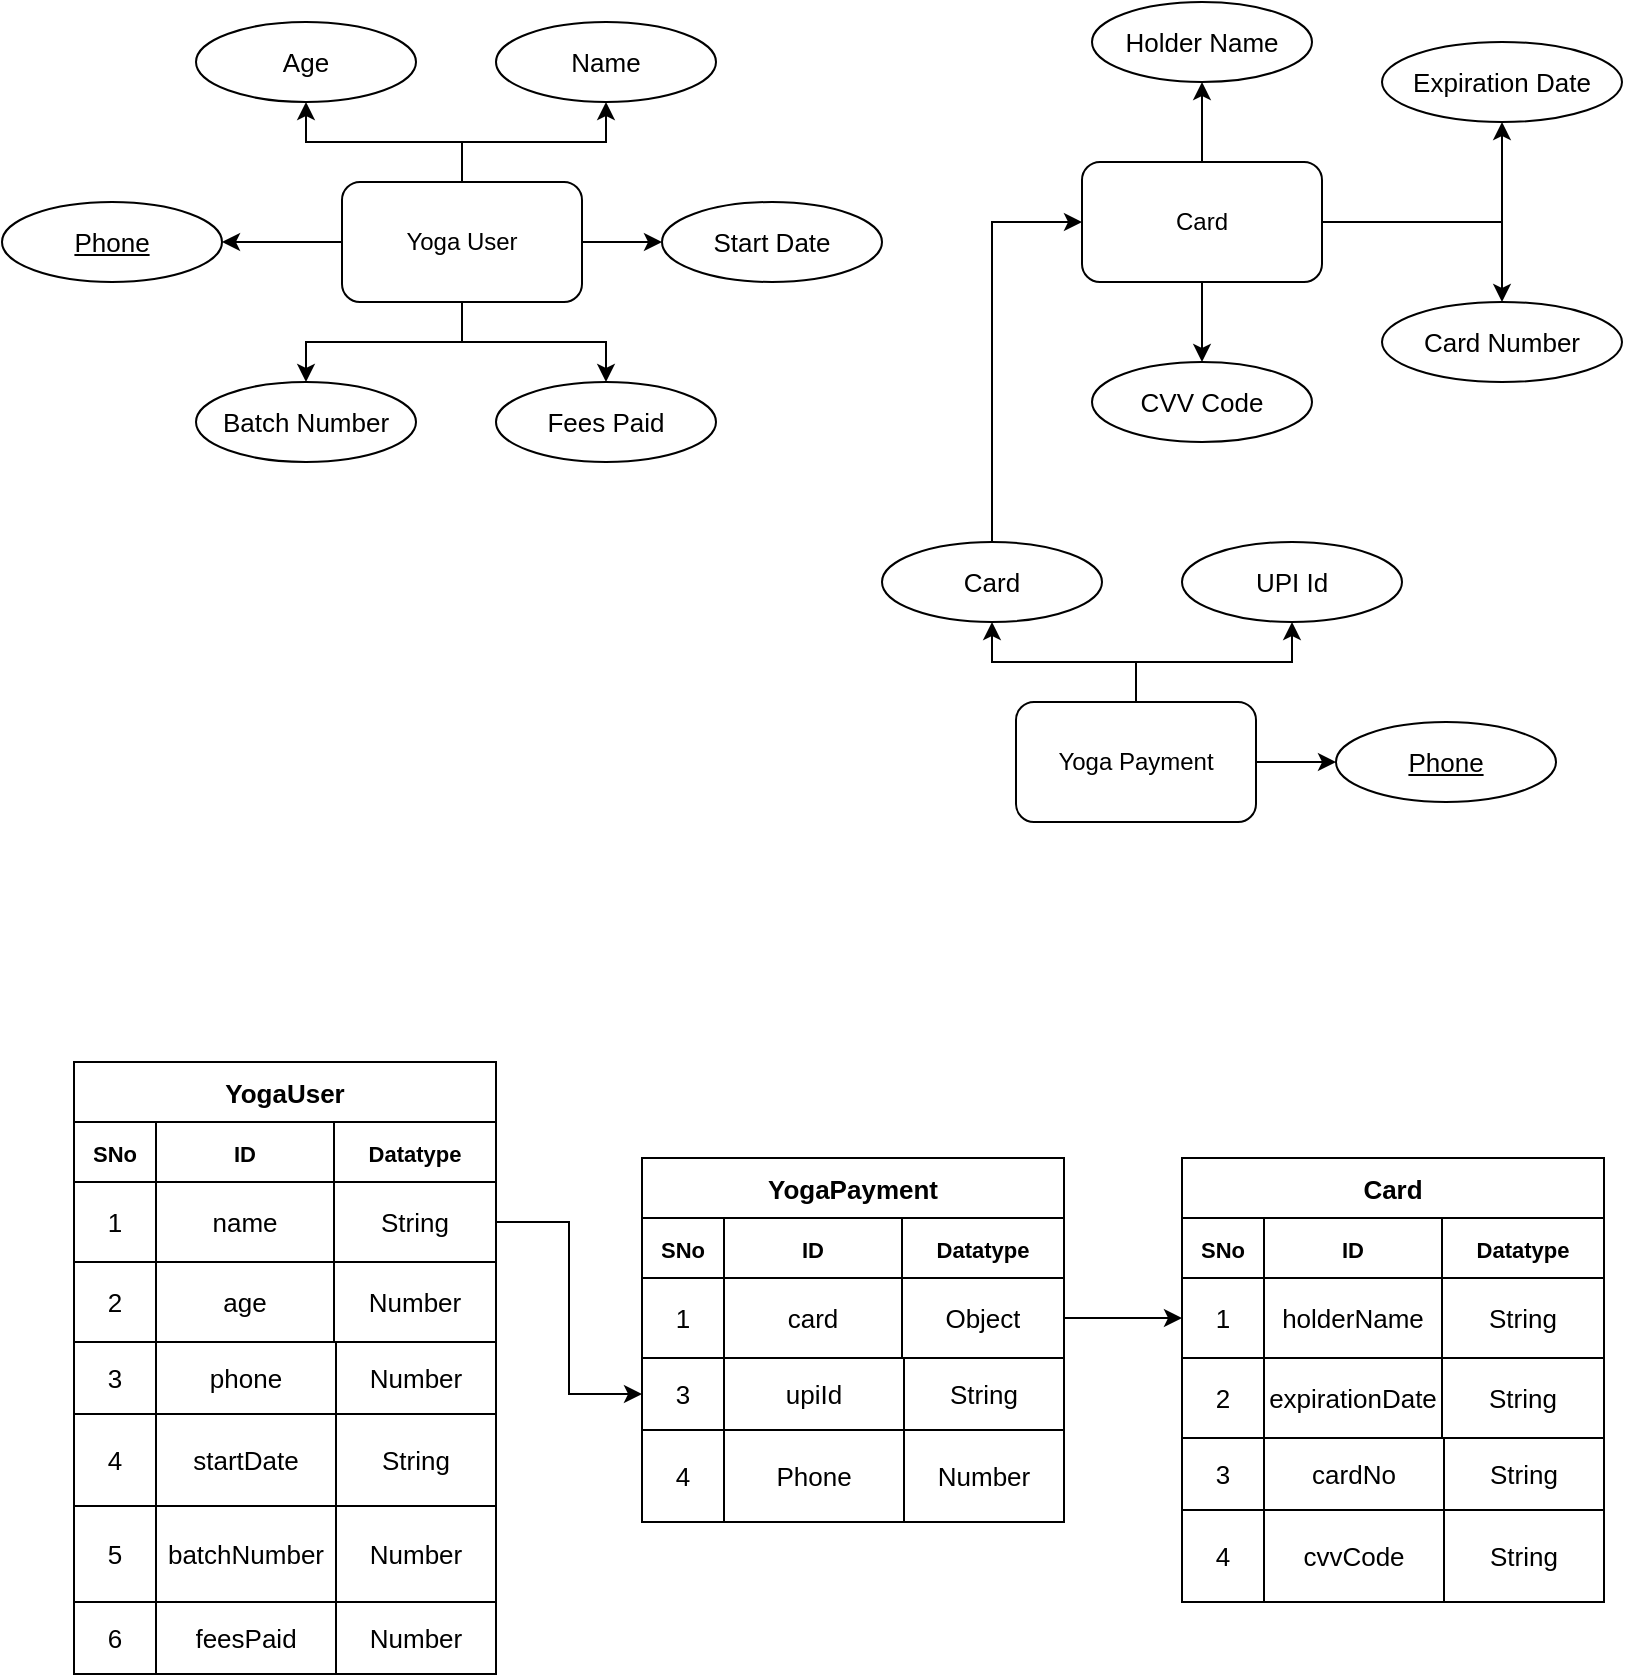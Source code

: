 <mxfile version="20.5.3" type="device"><diagram id="R2lEEEUBdFMjLlhIrx00" name="Page-1"><mxGraphModel dx="919" dy="575" grid="1" gridSize="10" guides="1" tooltips="1" connect="1" arrows="1" fold="1" page="1" pageScale="1" pageWidth="850" pageHeight="1100" math="0" shadow="0" extFonts="Permanent Marker^https://fonts.googleapis.com/css?family=Permanent+Marker"><root><mxCell id="0"/><mxCell id="1" parent="0"/><mxCell id="clgFNYC3BR7O4NoAEULd-27" style="edgeStyle=orthogonalEdgeStyle;rounded=0;orthogonalLoop=1;jettySize=auto;html=1;fontSize=13;" edge="1" parent="1" source="clgFNYC3BR7O4NoAEULd-1" target="clgFNYC3BR7O4NoAEULd-9"><mxGeometry relative="1" as="geometry"/></mxCell><mxCell id="clgFNYC3BR7O4NoAEULd-28" style="edgeStyle=orthogonalEdgeStyle;rounded=0;orthogonalLoop=1;jettySize=auto;html=1;fontSize=13;" edge="1" parent="1" source="clgFNYC3BR7O4NoAEULd-1" target="clgFNYC3BR7O4NoAEULd-8"><mxGeometry relative="1" as="geometry"/></mxCell><mxCell id="clgFNYC3BR7O4NoAEULd-29" style="edgeStyle=orthogonalEdgeStyle;rounded=0;orthogonalLoop=1;jettySize=auto;html=1;entryX=0.5;entryY=1;entryDx=0;entryDy=0;fontSize=13;" edge="1" parent="1" source="clgFNYC3BR7O4NoAEULd-1" target="clgFNYC3BR7O4NoAEULd-3"><mxGeometry relative="1" as="geometry"/></mxCell><mxCell id="clgFNYC3BR7O4NoAEULd-30" style="edgeStyle=orthogonalEdgeStyle;rounded=0;orthogonalLoop=1;jettySize=auto;html=1;entryX=0.5;entryY=1;entryDx=0;entryDy=0;fontSize=13;" edge="1" parent="1" source="clgFNYC3BR7O4NoAEULd-1" target="clgFNYC3BR7O4NoAEULd-5"><mxGeometry relative="1" as="geometry"/></mxCell><mxCell id="clgFNYC3BR7O4NoAEULd-31" style="edgeStyle=orthogonalEdgeStyle;rounded=0;orthogonalLoop=1;jettySize=auto;html=1;entryX=1;entryY=0.5;entryDx=0;entryDy=0;fontSize=13;" edge="1" parent="1" source="clgFNYC3BR7O4NoAEULd-1" target="clgFNYC3BR7O4NoAEULd-6"><mxGeometry relative="1" as="geometry"/></mxCell><mxCell id="clgFNYC3BR7O4NoAEULd-32" style="edgeStyle=orthogonalEdgeStyle;rounded=0;orthogonalLoop=1;jettySize=auto;html=1;entryX=0;entryY=0.5;entryDx=0;entryDy=0;fontSize=13;" edge="1" parent="1" source="clgFNYC3BR7O4NoAEULd-1" target="clgFNYC3BR7O4NoAEULd-7"><mxGeometry relative="1" as="geometry"/></mxCell><mxCell id="clgFNYC3BR7O4NoAEULd-1" value="Yoga User" style="rounded=1;whiteSpace=wrap;html=1;" vertex="1" parent="1"><mxGeometry x="180" y="120" width="120" height="60" as="geometry"/></mxCell><mxCell id="clgFNYC3BR7O4NoAEULd-3" value="&lt;font style=&quot;font-size: 13px;&quot;&gt;Name&lt;/font&gt;" style="ellipse;whiteSpace=wrap;html=1;fontSize=17;" vertex="1" parent="1"><mxGeometry x="257" y="40" width="110" height="40" as="geometry"/></mxCell><mxCell id="clgFNYC3BR7O4NoAEULd-5" value="&lt;font style=&quot;font-size: 13px;&quot;&gt;Age&lt;/font&gt;" style="ellipse;whiteSpace=wrap;html=1;fontSize=17;" vertex="1" parent="1"><mxGeometry x="107" y="40" width="110" height="40" as="geometry"/></mxCell><mxCell id="clgFNYC3BR7O4NoAEULd-6" value="&lt;font style=&quot;font-size: 13px;&quot;&gt;&lt;u&gt;Phone&lt;/u&gt;&lt;/font&gt;" style="ellipse;whiteSpace=wrap;html=1;fontSize=17;" vertex="1" parent="1"><mxGeometry x="10" y="130" width="110" height="40" as="geometry"/></mxCell><mxCell id="clgFNYC3BR7O4NoAEULd-7" value="&lt;span style=&quot;font-size: 13px;&quot;&gt;Start Date&lt;/span&gt;" style="ellipse;whiteSpace=wrap;html=1;fontSize=17;" vertex="1" parent="1"><mxGeometry x="340" y="130" width="110" height="40" as="geometry"/></mxCell><mxCell id="clgFNYC3BR7O4NoAEULd-8" value="&lt;span style=&quot;font-size: 13px;&quot;&gt;Batch Number&lt;br&gt;&lt;/span&gt;" style="ellipse;whiteSpace=wrap;html=1;fontSize=17;" vertex="1" parent="1"><mxGeometry x="107" y="220" width="110" height="40" as="geometry"/></mxCell><mxCell id="clgFNYC3BR7O4NoAEULd-9" value="&lt;span style=&quot;font-size: 13px;&quot;&gt;Fees Paid&lt;br&gt;&lt;/span&gt;" style="ellipse;whiteSpace=wrap;html=1;fontSize=17;" vertex="1" parent="1"><mxGeometry x="257" y="220" width="110" height="40" as="geometry"/></mxCell><mxCell id="clgFNYC3BR7O4NoAEULd-37" style="edgeStyle=orthogonalEdgeStyle;rounded=0;orthogonalLoop=1;jettySize=auto;html=1;entryX=0.5;entryY=1;entryDx=0;entryDy=0;fontSize=13;" edge="1" parent="1" source="clgFNYC3BR7O4NoAEULd-11" target="clgFNYC3BR7O4NoAEULd-13"><mxGeometry relative="1" as="geometry"/></mxCell><mxCell id="clgFNYC3BR7O4NoAEULd-38" style="edgeStyle=orthogonalEdgeStyle;rounded=0;orthogonalLoop=1;jettySize=auto;html=1;entryX=0.5;entryY=1;entryDx=0;entryDy=0;fontSize=13;" edge="1" parent="1" source="clgFNYC3BR7O4NoAEULd-11" target="clgFNYC3BR7O4NoAEULd-12"><mxGeometry relative="1" as="geometry"/></mxCell><mxCell id="clgFNYC3BR7O4NoAEULd-39" style="edgeStyle=orthogonalEdgeStyle;rounded=0;orthogonalLoop=1;jettySize=auto;html=1;entryX=0;entryY=0.5;entryDx=0;entryDy=0;fontSize=13;" edge="1" parent="1" source="clgFNYC3BR7O4NoAEULd-11" target="clgFNYC3BR7O4NoAEULd-14"><mxGeometry relative="1" as="geometry"/></mxCell><mxCell id="clgFNYC3BR7O4NoAEULd-11" value="Yoga Payment" style="rounded=1;whiteSpace=wrap;html=1;" vertex="1" parent="1"><mxGeometry x="517" y="380" width="120" height="60" as="geometry"/></mxCell><mxCell id="clgFNYC3BR7O4NoAEULd-12" value="&lt;span style=&quot;font-size: 13px;&quot;&gt;UPI Id&lt;/span&gt;" style="ellipse;whiteSpace=wrap;html=1;fontSize=17;" vertex="1" parent="1"><mxGeometry x="600" y="300" width="110" height="40" as="geometry"/></mxCell><mxCell id="clgFNYC3BR7O4NoAEULd-40" style="edgeStyle=orthogonalEdgeStyle;rounded=0;orthogonalLoop=1;jettySize=auto;html=1;entryX=0;entryY=0.5;entryDx=0;entryDy=0;fontSize=13;" edge="1" parent="1" source="clgFNYC3BR7O4NoAEULd-13" target="clgFNYC3BR7O4NoAEULd-18"><mxGeometry relative="1" as="geometry"/></mxCell><mxCell id="clgFNYC3BR7O4NoAEULd-13" value="&lt;font style=&quot;font-size: 13px;&quot;&gt;Card&lt;/font&gt;" style="ellipse;whiteSpace=wrap;html=1;fontSize=17;" vertex="1" parent="1"><mxGeometry x="450" y="300" width="110" height="40" as="geometry"/></mxCell><mxCell id="clgFNYC3BR7O4NoAEULd-14" value="&lt;font style=&quot;font-size: 13px;&quot;&gt;&lt;u&gt;Phone&lt;/u&gt;&lt;/font&gt;" style="ellipse;whiteSpace=wrap;html=1;fontSize=17;" vertex="1" parent="1"><mxGeometry x="677" y="390" width="110" height="40" as="geometry"/></mxCell><mxCell id="clgFNYC3BR7O4NoAEULd-33" style="edgeStyle=orthogonalEdgeStyle;rounded=0;orthogonalLoop=1;jettySize=auto;html=1;entryX=0.5;entryY=1;entryDx=0;entryDy=0;fontSize=13;" edge="1" parent="1" source="clgFNYC3BR7O4NoAEULd-18" target="clgFNYC3BR7O4NoAEULd-19"><mxGeometry relative="1" as="geometry"/></mxCell><mxCell id="clgFNYC3BR7O4NoAEULd-34" style="edgeStyle=orthogonalEdgeStyle;rounded=0;orthogonalLoop=1;jettySize=auto;html=1;entryX=0.5;entryY=1;entryDx=0;entryDy=0;fontSize=13;" edge="1" parent="1" source="clgFNYC3BR7O4NoAEULd-18" target="clgFNYC3BR7O4NoAEULd-20"><mxGeometry relative="1" as="geometry"/></mxCell><mxCell id="clgFNYC3BR7O4NoAEULd-35" style="edgeStyle=orthogonalEdgeStyle;rounded=0;orthogonalLoop=1;jettySize=auto;html=1;entryX=0.5;entryY=0;entryDx=0;entryDy=0;fontSize=13;" edge="1" parent="1" source="clgFNYC3BR7O4NoAEULd-18" target="clgFNYC3BR7O4NoAEULd-21"><mxGeometry relative="1" as="geometry"/></mxCell><mxCell id="clgFNYC3BR7O4NoAEULd-36" style="edgeStyle=orthogonalEdgeStyle;rounded=0;orthogonalLoop=1;jettySize=auto;html=1;entryX=0.5;entryY=0;entryDx=0;entryDy=0;fontSize=13;" edge="1" parent="1" source="clgFNYC3BR7O4NoAEULd-18" target="clgFNYC3BR7O4NoAEULd-22"><mxGeometry relative="1" as="geometry"/></mxCell><mxCell id="clgFNYC3BR7O4NoAEULd-18" value="Card" style="rounded=1;whiteSpace=wrap;html=1;" vertex="1" parent="1"><mxGeometry x="550" y="110" width="120" height="60" as="geometry"/></mxCell><mxCell id="clgFNYC3BR7O4NoAEULd-19" value="&lt;font style=&quot;font-size: 13px;&quot;&gt;Holder Name&lt;/font&gt;" style="ellipse;whiteSpace=wrap;html=1;fontSize=17;" vertex="1" parent="1"><mxGeometry x="555" y="30" width="110" height="40" as="geometry"/></mxCell><mxCell id="clgFNYC3BR7O4NoAEULd-20" value="&lt;font style=&quot;font-size: 13px;&quot;&gt;Expiration Date&lt;/font&gt;" style="ellipse;whiteSpace=wrap;html=1;fontSize=17;" vertex="1" parent="1"><mxGeometry x="700" y="50" width="120" height="40" as="geometry"/></mxCell><mxCell id="clgFNYC3BR7O4NoAEULd-21" value="&lt;font style=&quot;font-size: 13px;&quot;&gt;Card Number&lt;/font&gt;" style="ellipse;whiteSpace=wrap;html=1;fontSize=17;" vertex="1" parent="1"><mxGeometry x="700" y="180" width="120" height="40" as="geometry"/></mxCell><mxCell id="clgFNYC3BR7O4NoAEULd-22" value="&lt;font style=&quot;font-size: 13px;&quot;&gt;CVV Code&lt;/font&gt;" style="ellipse;whiteSpace=wrap;html=1;fontSize=17;" vertex="1" parent="1"><mxGeometry x="555" y="210" width="110" height="40" as="geometry"/></mxCell><object label="YogaUser" Name="" id="clgFNYC3BR7O4NoAEULd-45"><mxCell style="shape=table;startSize=30;container=1;collapsible=0;childLayout=tableLayout;fontStyle=1;align=center;fontSize=13;fixedRows=0;" vertex="1" parent="1"><mxGeometry x="46" y="560" width="211" height="140" as="geometry"/></mxCell></object><mxCell id="clgFNYC3BR7O4NoAEULd-46" value="" style="shape=tableRow;horizontal=0;startSize=0;swimlaneHead=0;swimlaneBody=0;top=0;left=0;bottom=0;right=0;collapsible=0;dropTarget=0;fillColor=none;points=[[0,0.5],[1,0.5]];portConstraint=eastwest;fontSize=13;" vertex="1" parent="clgFNYC3BR7O4NoAEULd-45"><mxGeometry y="30" width="211" height="30" as="geometry"/></mxCell><mxCell id="clgFNYC3BR7O4NoAEULd-47" value="&lt;font style=&quot;font-size: 11px;&quot;&gt;&lt;b&gt;SNo&lt;/b&gt;&lt;/font&gt;" style="shape=partialRectangle;html=1;whiteSpace=wrap;connectable=0;fillColor=none;top=0;left=0;bottom=0;right=0;overflow=hidden;fontSize=13;" vertex="1" parent="clgFNYC3BR7O4NoAEULd-46"><mxGeometry width="41" height="30" as="geometry"><mxRectangle width="41" height="30" as="alternateBounds"/></mxGeometry></mxCell><mxCell id="clgFNYC3BR7O4NoAEULd-48" value="&lt;font style=&quot;font-size: 11px;&quot;&gt;&lt;b&gt;ID&lt;/b&gt;&lt;/font&gt;" style="shape=partialRectangle;html=1;whiteSpace=wrap;connectable=0;fillColor=none;top=0;left=0;bottom=0;right=0;overflow=hidden;fontSize=13;" vertex="1" parent="clgFNYC3BR7O4NoAEULd-46"><mxGeometry x="41" width="89" height="30" as="geometry"><mxRectangle width="89" height="30" as="alternateBounds"/></mxGeometry></mxCell><mxCell id="clgFNYC3BR7O4NoAEULd-49" value="&lt;font style=&quot;font-size: 11px;&quot;&gt;&lt;b&gt;Datatype&lt;/b&gt;&lt;/font&gt;" style="shape=partialRectangle;html=1;whiteSpace=wrap;connectable=0;fillColor=none;top=0;left=0;bottom=0;right=0;overflow=hidden;fontSize=13;" vertex="1" parent="clgFNYC3BR7O4NoAEULd-46"><mxGeometry x="130" width="81" height="30" as="geometry"><mxRectangle width="81" height="30" as="alternateBounds"/></mxGeometry></mxCell><mxCell id="clgFNYC3BR7O4NoAEULd-50" value="" style="shape=tableRow;horizontal=0;startSize=0;swimlaneHead=0;swimlaneBody=0;top=0;left=0;bottom=0;right=0;collapsible=0;dropTarget=0;fillColor=none;points=[[0,0.5],[1,0.5]];portConstraint=eastwest;fontSize=13;" vertex="1" parent="clgFNYC3BR7O4NoAEULd-45"><mxGeometry y="60" width="211" height="40" as="geometry"/></mxCell><mxCell id="clgFNYC3BR7O4NoAEULd-51" value="1" style="shape=partialRectangle;html=1;whiteSpace=wrap;connectable=0;fillColor=none;top=0;left=0;bottom=0;right=0;overflow=hidden;fontSize=13;" vertex="1" parent="clgFNYC3BR7O4NoAEULd-50"><mxGeometry width="41" height="40" as="geometry"><mxRectangle width="41" height="40" as="alternateBounds"/></mxGeometry></mxCell><mxCell id="clgFNYC3BR7O4NoAEULd-52" value="name" style="shape=partialRectangle;html=1;whiteSpace=wrap;connectable=0;fillColor=none;top=0;left=0;bottom=0;right=0;overflow=hidden;fontSize=13;" vertex="1" parent="clgFNYC3BR7O4NoAEULd-50"><mxGeometry x="41" width="89" height="40" as="geometry"><mxRectangle width="89" height="40" as="alternateBounds"/></mxGeometry></mxCell><mxCell id="clgFNYC3BR7O4NoAEULd-53" value="String" style="shape=partialRectangle;html=1;whiteSpace=wrap;connectable=0;fillColor=none;top=0;left=0;bottom=0;right=0;overflow=hidden;fontSize=13;" vertex="1" parent="clgFNYC3BR7O4NoAEULd-50"><mxGeometry x="130" width="81" height="40" as="geometry"><mxRectangle width="81" height="40" as="alternateBounds"/></mxGeometry></mxCell><mxCell id="clgFNYC3BR7O4NoAEULd-54" value="" style="shape=tableRow;horizontal=0;startSize=0;swimlaneHead=0;swimlaneBody=0;top=0;left=0;bottom=0;right=0;collapsible=0;dropTarget=0;fillColor=none;points=[[0,0.5],[1,0.5]];portConstraint=eastwest;fontSize=13;" vertex="1" parent="clgFNYC3BR7O4NoAEULd-45"><mxGeometry y="100" width="211" height="40" as="geometry"/></mxCell><mxCell id="clgFNYC3BR7O4NoAEULd-55" value="2" style="shape=partialRectangle;html=1;whiteSpace=wrap;connectable=0;fillColor=none;top=0;left=0;bottom=0;right=0;overflow=hidden;fontSize=13;" vertex="1" parent="clgFNYC3BR7O4NoAEULd-54"><mxGeometry width="41" height="40" as="geometry"><mxRectangle width="41" height="40" as="alternateBounds"/></mxGeometry></mxCell><mxCell id="clgFNYC3BR7O4NoAEULd-56" value="age" style="shape=partialRectangle;html=1;whiteSpace=wrap;connectable=0;fillColor=none;top=0;left=0;bottom=0;right=0;overflow=hidden;fontSize=13;" vertex="1" parent="clgFNYC3BR7O4NoAEULd-54"><mxGeometry x="41" width="89" height="40" as="geometry"><mxRectangle width="89" height="40" as="alternateBounds"/></mxGeometry></mxCell><mxCell id="clgFNYC3BR7O4NoAEULd-57" value="Number" style="shape=partialRectangle;html=1;whiteSpace=wrap;connectable=0;fillColor=none;top=0;left=0;bottom=0;right=0;overflow=hidden;fontSize=13;" vertex="1" parent="clgFNYC3BR7O4NoAEULd-54"><mxGeometry x="130" width="81" height="40" as="geometry"><mxRectangle width="81" height="40" as="alternateBounds"/></mxGeometry></mxCell><object label="" Name="" id="clgFNYC3BR7O4NoAEULd-75"><mxCell style="shape=table;startSize=0;container=1;collapsible=0;childLayout=tableLayout;fontStyle=1;align=center;fontSize=13;" vertex="1" parent="1"><mxGeometry x="46" y="700" width="211.0" height="130" as="geometry"/></mxCell></object><mxCell id="clgFNYC3BR7O4NoAEULd-76" value="" style="shape=tableRow;horizontal=0;startSize=0;swimlaneHead=0;swimlaneBody=0;top=0;left=0;bottom=0;right=0;collapsible=0;dropTarget=0;fillColor=none;points=[[0,0.5],[1,0.5]];portConstraint=eastwest;fontSize=13;" vertex="1" parent="clgFNYC3BR7O4NoAEULd-75"><mxGeometry width="211.0" height="36" as="geometry"/></mxCell><mxCell id="clgFNYC3BR7O4NoAEULd-77" value="&lt;font style=&quot;font-size: 13px;&quot;&gt;3&lt;/font&gt;" style="shape=partialRectangle;html=1;whiteSpace=wrap;connectable=0;fillColor=none;top=0;left=0;bottom=0;right=0;overflow=hidden;fontSize=13;" vertex="1" parent="clgFNYC3BR7O4NoAEULd-76"><mxGeometry width="41" height="36" as="geometry"><mxRectangle width="41" height="36" as="alternateBounds"/></mxGeometry></mxCell><mxCell id="clgFNYC3BR7O4NoAEULd-78" value="&lt;font style=&quot;font-size: 13px;&quot;&gt;phone&lt;/font&gt;" style="shape=partialRectangle;html=1;whiteSpace=wrap;connectable=0;fillColor=none;top=0;left=0;bottom=0;right=0;overflow=hidden;fontSize=13;" vertex="1" parent="clgFNYC3BR7O4NoAEULd-76"><mxGeometry x="41" width="90" height="36" as="geometry"><mxRectangle width="90" height="36" as="alternateBounds"/></mxGeometry></mxCell><mxCell id="clgFNYC3BR7O4NoAEULd-79" value="&lt;font style=&quot;font-size: 13px;&quot;&gt;Number&lt;/font&gt;" style="shape=partialRectangle;html=1;whiteSpace=wrap;connectable=0;fillColor=none;top=0;left=0;bottom=0;right=0;overflow=hidden;fontSize=13;" vertex="1" parent="clgFNYC3BR7O4NoAEULd-76"><mxGeometry x="131" width="80" height="36" as="geometry"><mxRectangle width="80" height="36" as="alternateBounds"/></mxGeometry></mxCell><mxCell id="clgFNYC3BR7O4NoAEULd-80" value="" style="shape=tableRow;horizontal=0;startSize=0;swimlaneHead=0;swimlaneBody=0;top=0;left=0;bottom=0;right=0;collapsible=0;dropTarget=0;fillColor=none;points=[[0,0.5],[1,0.5]];portConstraint=eastwest;fontSize=13;" vertex="1" parent="clgFNYC3BR7O4NoAEULd-75"><mxGeometry y="36" width="211.0" height="46" as="geometry"/></mxCell><mxCell id="clgFNYC3BR7O4NoAEULd-81" value="4" style="shape=partialRectangle;html=1;whiteSpace=wrap;connectable=0;fillColor=none;top=0;left=0;bottom=0;right=0;overflow=hidden;fontSize=13;" vertex="1" parent="clgFNYC3BR7O4NoAEULd-80"><mxGeometry width="41" height="46" as="geometry"><mxRectangle width="41" height="46" as="alternateBounds"/></mxGeometry></mxCell><mxCell id="clgFNYC3BR7O4NoAEULd-82" value="startDate" style="shape=partialRectangle;html=1;whiteSpace=wrap;connectable=0;fillColor=none;top=0;left=0;bottom=0;right=0;overflow=hidden;fontSize=13;" vertex="1" parent="clgFNYC3BR7O4NoAEULd-80"><mxGeometry x="41" width="90" height="46" as="geometry"><mxRectangle width="90" height="46" as="alternateBounds"/></mxGeometry></mxCell><mxCell id="clgFNYC3BR7O4NoAEULd-83" value="String" style="shape=partialRectangle;html=1;whiteSpace=wrap;connectable=0;fillColor=none;top=0;left=0;bottom=0;right=0;overflow=hidden;fontSize=13;" vertex="1" parent="clgFNYC3BR7O4NoAEULd-80"><mxGeometry x="131" width="80" height="46" as="geometry"><mxRectangle width="80" height="46" as="alternateBounds"/></mxGeometry></mxCell><mxCell id="clgFNYC3BR7O4NoAEULd-84" value="" style="shape=tableRow;horizontal=0;startSize=0;swimlaneHead=0;swimlaneBody=0;top=0;left=0;bottom=0;right=0;collapsible=0;dropTarget=0;fillColor=none;points=[[0,0.5],[1,0.5]];portConstraint=eastwest;fontSize=13;" vertex="1" parent="clgFNYC3BR7O4NoAEULd-75"><mxGeometry y="82" width="211.0" height="48" as="geometry"/></mxCell><mxCell id="clgFNYC3BR7O4NoAEULd-85" value="5" style="shape=partialRectangle;html=1;whiteSpace=wrap;connectable=0;fillColor=none;top=0;left=0;bottom=0;right=0;overflow=hidden;fontSize=13;" vertex="1" parent="clgFNYC3BR7O4NoAEULd-84"><mxGeometry width="41" height="48" as="geometry"><mxRectangle width="41" height="48" as="alternateBounds"/></mxGeometry></mxCell><mxCell id="clgFNYC3BR7O4NoAEULd-86" value="batchNumber" style="shape=partialRectangle;html=1;whiteSpace=wrap;connectable=0;fillColor=none;top=0;left=0;bottom=0;right=0;overflow=hidden;fontSize=13;" vertex="1" parent="clgFNYC3BR7O4NoAEULd-84"><mxGeometry x="41" width="90" height="48" as="geometry"><mxRectangle width="90" height="48" as="alternateBounds"/></mxGeometry></mxCell><mxCell id="clgFNYC3BR7O4NoAEULd-87" value="Number" style="shape=partialRectangle;html=1;whiteSpace=wrap;connectable=0;fillColor=none;top=0;left=0;bottom=0;right=0;overflow=hidden;fontSize=13;" vertex="1" parent="clgFNYC3BR7O4NoAEULd-84"><mxGeometry x="131" width="80" height="48" as="geometry"><mxRectangle width="80" height="48" as="alternateBounds"/></mxGeometry></mxCell><object label="" Name="" id="clgFNYC3BR7O4NoAEULd-88"><mxCell style="shape=table;startSize=0;container=1;collapsible=0;childLayout=tableLayout;fontStyle=1;align=center;fontSize=13;" vertex="1" parent="1"><mxGeometry x="46" y="830" width="211.0" height="36" as="geometry"/></mxCell></object><mxCell id="clgFNYC3BR7O4NoAEULd-89" value="" style="shape=tableRow;horizontal=0;startSize=0;swimlaneHead=0;swimlaneBody=0;top=0;left=0;bottom=0;right=0;collapsible=0;dropTarget=0;fillColor=none;points=[[0,0.5],[1,0.5]];portConstraint=eastwest;fontSize=13;" vertex="1" parent="clgFNYC3BR7O4NoAEULd-88"><mxGeometry width="211.0" height="36" as="geometry"/></mxCell><mxCell id="clgFNYC3BR7O4NoAEULd-90" value="&lt;font style=&quot;font-size: 13px;&quot;&gt;6&lt;/font&gt;" style="shape=partialRectangle;html=1;whiteSpace=wrap;connectable=0;fillColor=none;top=0;left=0;bottom=0;right=0;overflow=hidden;fontSize=13;" vertex="1" parent="clgFNYC3BR7O4NoAEULd-89"><mxGeometry width="41" height="36" as="geometry"><mxRectangle width="41" height="36" as="alternateBounds"/></mxGeometry></mxCell><mxCell id="clgFNYC3BR7O4NoAEULd-91" value="&lt;font style=&quot;font-size: 13px;&quot;&gt;feesPaid&lt;/font&gt;" style="shape=partialRectangle;html=1;whiteSpace=wrap;connectable=0;fillColor=none;top=0;left=0;bottom=0;right=0;overflow=hidden;fontSize=13;" vertex="1" parent="clgFNYC3BR7O4NoAEULd-89"><mxGeometry x="41" width="90" height="36" as="geometry"><mxRectangle width="90" height="36" as="alternateBounds"/></mxGeometry></mxCell><mxCell id="clgFNYC3BR7O4NoAEULd-92" value="&lt;font style=&quot;font-size: 13px;&quot;&gt;Number&lt;/font&gt;" style="shape=partialRectangle;html=1;whiteSpace=wrap;connectable=0;fillColor=none;top=0;left=0;bottom=0;right=0;overflow=hidden;fontSize=13;" vertex="1" parent="clgFNYC3BR7O4NoAEULd-89"><mxGeometry x="131" width="80" height="36" as="geometry"><mxRectangle width="80" height="36" as="alternateBounds"/></mxGeometry></mxCell><object label="Card" Name="" id="clgFNYC3BR7O4NoAEULd-101"><mxCell style="shape=table;startSize=30;container=1;collapsible=0;childLayout=tableLayout;fontStyle=1;align=center;fontSize=13;fixedRows=0;" vertex="1" parent="1"><mxGeometry x="600" y="608" width="211" height="140" as="geometry"/></mxCell></object><mxCell id="clgFNYC3BR7O4NoAEULd-102" value="" style="shape=tableRow;horizontal=0;startSize=0;swimlaneHead=0;swimlaneBody=0;top=0;left=0;bottom=0;right=0;collapsible=0;dropTarget=0;fillColor=none;points=[[0,0.5],[1,0.5]];portConstraint=eastwest;fontSize=13;" vertex="1" parent="clgFNYC3BR7O4NoAEULd-101"><mxGeometry y="30" width="211" height="30" as="geometry"/></mxCell><mxCell id="clgFNYC3BR7O4NoAEULd-103" value="&lt;font style=&quot;font-size: 11px;&quot;&gt;&lt;b&gt;SNo&lt;/b&gt;&lt;/font&gt;" style="shape=partialRectangle;html=1;whiteSpace=wrap;connectable=0;fillColor=none;top=0;left=0;bottom=0;right=0;overflow=hidden;fontSize=13;" vertex="1" parent="clgFNYC3BR7O4NoAEULd-102"><mxGeometry width="41" height="30" as="geometry"><mxRectangle width="41" height="30" as="alternateBounds"/></mxGeometry></mxCell><mxCell id="clgFNYC3BR7O4NoAEULd-104" value="&lt;font style=&quot;font-size: 11px;&quot;&gt;&lt;b&gt;ID&lt;/b&gt;&lt;/font&gt;" style="shape=partialRectangle;html=1;whiteSpace=wrap;connectable=0;fillColor=none;top=0;left=0;bottom=0;right=0;overflow=hidden;fontSize=13;" vertex="1" parent="clgFNYC3BR7O4NoAEULd-102"><mxGeometry x="41" width="89" height="30" as="geometry"><mxRectangle width="89" height="30" as="alternateBounds"/></mxGeometry></mxCell><mxCell id="clgFNYC3BR7O4NoAEULd-105" value="&lt;font style=&quot;font-size: 11px;&quot;&gt;&lt;b&gt;Datatype&lt;/b&gt;&lt;/font&gt;" style="shape=partialRectangle;html=1;whiteSpace=wrap;connectable=0;fillColor=none;top=0;left=0;bottom=0;right=0;overflow=hidden;fontSize=13;" vertex="1" parent="clgFNYC3BR7O4NoAEULd-102"><mxGeometry x="130" width="81" height="30" as="geometry"><mxRectangle width="81" height="30" as="alternateBounds"/></mxGeometry></mxCell><mxCell id="clgFNYC3BR7O4NoAEULd-106" value="" style="shape=tableRow;horizontal=0;startSize=0;swimlaneHead=0;swimlaneBody=0;top=0;left=0;bottom=0;right=0;collapsible=0;dropTarget=0;fillColor=none;points=[[0,0.5],[1,0.5]];portConstraint=eastwest;fontSize=13;" vertex="1" parent="clgFNYC3BR7O4NoAEULd-101"><mxGeometry y="60" width="211" height="40" as="geometry"/></mxCell><mxCell id="clgFNYC3BR7O4NoAEULd-107" value="1" style="shape=partialRectangle;html=1;whiteSpace=wrap;connectable=0;fillColor=none;top=0;left=0;bottom=0;right=0;overflow=hidden;fontSize=13;" vertex="1" parent="clgFNYC3BR7O4NoAEULd-106"><mxGeometry width="41" height="40" as="geometry"><mxRectangle width="41" height="40" as="alternateBounds"/></mxGeometry></mxCell><mxCell id="clgFNYC3BR7O4NoAEULd-108" value="holderName" style="shape=partialRectangle;html=1;whiteSpace=wrap;connectable=0;fillColor=none;top=0;left=0;bottom=0;right=0;overflow=hidden;fontSize=13;" vertex="1" parent="clgFNYC3BR7O4NoAEULd-106"><mxGeometry x="41" width="89" height="40" as="geometry"><mxRectangle width="89" height="40" as="alternateBounds"/></mxGeometry></mxCell><mxCell id="clgFNYC3BR7O4NoAEULd-109" value="String" style="shape=partialRectangle;html=1;whiteSpace=wrap;connectable=0;fillColor=none;top=0;left=0;bottom=0;right=0;overflow=hidden;fontSize=13;" vertex="1" parent="clgFNYC3BR7O4NoAEULd-106"><mxGeometry x="130" width="81" height="40" as="geometry"><mxRectangle width="81" height="40" as="alternateBounds"/></mxGeometry></mxCell><mxCell id="clgFNYC3BR7O4NoAEULd-110" value="" style="shape=tableRow;horizontal=0;startSize=0;swimlaneHead=0;swimlaneBody=0;top=0;left=0;bottom=0;right=0;collapsible=0;dropTarget=0;fillColor=none;points=[[0,0.5],[1,0.5]];portConstraint=eastwest;fontSize=13;" vertex="1" parent="clgFNYC3BR7O4NoAEULd-101"><mxGeometry y="100" width="211" height="40" as="geometry"/></mxCell><mxCell id="clgFNYC3BR7O4NoAEULd-111" value="2" style="shape=partialRectangle;html=1;whiteSpace=wrap;connectable=0;fillColor=none;top=0;left=0;bottom=0;right=0;overflow=hidden;fontSize=13;" vertex="1" parent="clgFNYC3BR7O4NoAEULd-110"><mxGeometry width="41" height="40" as="geometry"><mxRectangle width="41" height="40" as="alternateBounds"/></mxGeometry></mxCell><mxCell id="clgFNYC3BR7O4NoAEULd-112" value="expirationDate" style="shape=partialRectangle;html=1;whiteSpace=wrap;connectable=0;fillColor=none;top=0;left=0;bottom=0;right=0;overflow=hidden;fontSize=13;" vertex="1" parent="clgFNYC3BR7O4NoAEULd-110"><mxGeometry x="41" width="89" height="40" as="geometry"><mxRectangle width="89" height="40" as="alternateBounds"/></mxGeometry></mxCell><mxCell id="clgFNYC3BR7O4NoAEULd-113" value="String" style="shape=partialRectangle;html=1;whiteSpace=wrap;connectable=0;fillColor=none;top=0;left=0;bottom=0;right=0;overflow=hidden;fontSize=13;" vertex="1" parent="clgFNYC3BR7O4NoAEULd-110"><mxGeometry x="130" width="81" height="40" as="geometry"><mxRectangle width="81" height="40" as="alternateBounds"/></mxGeometry></mxCell><object label="" Name="" id="clgFNYC3BR7O4NoAEULd-114"><mxCell style="shape=table;startSize=0;container=1;collapsible=0;childLayout=tableLayout;fontStyle=1;align=center;fontSize=13;" vertex="1" parent="1"><mxGeometry x="600" y="748" width="211.0" height="82" as="geometry"/></mxCell></object><mxCell id="clgFNYC3BR7O4NoAEULd-115" value="" style="shape=tableRow;horizontal=0;startSize=0;swimlaneHead=0;swimlaneBody=0;top=0;left=0;bottom=0;right=0;collapsible=0;dropTarget=0;fillColor=none;points=[[0,0.5],[1,0.5]];portConstraint=eastwest;fontSize=13;" vertex="1" parent="clgFNYC3BR7O4NoAEULd-114"><mxGeometry width="211.0" height="36" as="geometry"/></mxCell><mxCell id="clgFNYC3BR7O4NoAEULd-116" value="&lt;font style=&quot;font-size: 13px;&quot;&gt;3&lt;/font&gt;" style="shape=partialRectangle;html=1;whiteSpace=wrap;connectable=0;fillColor=none;top=0;left=0;bottom=0;right=0;overflow=hidden;fontSize=13;" vertex="1" parent="clgFNYC3BR7O4NoAEULd-115"><mxGeometry width="41" height="36" as="geometry"><mxRectangle width="41" height="36" as="alternateBounds"/></mxGeometry></mxCell><mxCell id="clgFNYC3BR7O4NoAEULd-117" value="&lt;font style=&quot;font-size: 13px;&quot;&gt;cardNo&lt;/font&gt;" style="shape=partialRectangle;html=1;whiteSpace=wrap;connectable=0;fillColor=none;top=0;left=0;bottom=0;right=0;overflow=hidden;fontSize=13;" vertex="1" parent="clgFNYC3BR7O4NoAEULd-115"><mxGeometry x="41" width="90" height="36" as="geometry"><mxRectangle width="90" height="36" as="alternateBounds"/></mxGeometry></mxCell><mxCell id="clgFNYC3BR7O4NoAEULd-118" value="&lt;font style=&quot;font-size: 13px;&quot;&gt;String&lt;/font&gt;" style="shape=partialRectangle;html=1;whiteSpace=wrap;connectable=0;fillColor=none;top=0;left=0;bottom=0;right=0;overflow=hidden;fontSize=13;" vertex="1" parent="clgFNYC3BR7O4NoAEULd-115"><mxGeometry x="131" width="80" height="36" as="geometry"><mxRectangle width="80" height="36" as="alternateBounds"/></mxGeometry></mxCell><mxCell id="clgFNYC3BR7O4NoAEULd-119" value="" style="shape=tableRow;horizontal=0;startSize=0;swimlaneHead=0;swimlaneBody=0;top=0;left=0;bottom=0;right=0;collapsible=0;dropTarget=0;fillColor=none;points=[[0,0.5],[1,0.5]];portConstraint=eastwest;fontSize=13;" vertex="1" parent="clgFNYC3BR7O4NoAEULd-114"><mxGeometry y="36" width="211.0" height="46" as="geometry"/></mxCell><mxCell id="clgFNYC3BR7O4NoAEULd-120" value="4" style="shape=partialRectangle;html=1;whiteSpace=wrap;connectable=0;fillColor=none;top=0;left=0;bottom=0;right=0;overflow=hidden;fontSize=13;" vertex="1" parent="clgFNYC3BR7O4NoAEULd-119"><mxGeometry width="41" height="46" as="geometry"><mxRectangle width="41" height="46" as="alternateBounds"/></mxGeometry></mxCell><mxCell id="clgFNYC3BR7O4NoAEULd-121" value="cvvCode" style="shape=partialRectangle;html=1;whiteSpace=wrap;connectable=0;fillColor=none;top=0;left=0;bottom=0;right=0;overflow=hidden;fontSize=13;" vertex="1" parent="clgFNYC3BR7O4NoAEULd-119"><mxGeometry x="41" width="90" height="46" as="geometry"><mxRectangle width="90" height="46" as="alternateBounds"/></mxGeometry></mxCell><mxCell id="clgFNYC3BR7O4NoAEULd-122" value="String" style="shape=partialRectangle;html=1;whiteSpace=wrap;connectable=0;fillColor=none;top=0;left=0;bottom=0;right=0;overflow=hidden;fontSize=13;" vertex="1" parent="clgFNYC3BR7O4NoAEULd-119"><mxGeometry x="131" width="80" height="46" as="geometry"><mxRectangle width="80" height="46" as="alternateBounds"/></mxGeometry></mxCell><object label="YogaPayment" Name="" id="clgFNYC3BR7O4NoAEULd-140"><mxCell style="shape=table;startSize=30;container=1;collapsible=0;childLayout=tableLayout;fontStyle=1;align=center;fontSize=13;fixedRows=0;" vertex="1" parent="1"><mxGeometry x="330" y="608" width="211" height="100" as="geometry"/></mxCell></object><mxCell id="clgFNYC3BR7O4NoAEULd-141" value="" style="shape=tableRow;horizontal=0;startSize=0;swimlaneHead=0;swimlaneBody=0;top=0;left=0;bottom=0;right=0;collapsible=0;dropTarget=0;fillColor=none;points=[[0,0.5],[1,0.5]];portConstraint=eastwest;fontSize=13;" vertex="1" parent="clgFNYC3BR7O4NoAEULd-140"><mxGeometry y="30" width="211" height="30" as="geometry"/></mxCell><mxCell id="clgFNYC3BR7O4NoAEULd-142" value="&lt;font style=&quot;font-size: 11px;&quot;&gt;&lt;b&gt;SNo&lt;/b&gt;&lt;/font&gt;" style="shape=partialRectangle;html=1;whiteSpace=wrap;connectable=0;fillColor=none;top=0;left=0;bottom=0;right=0;overflow=hidden;fontSize=13;" vertex="1" parent="clgFNYC3BR7O4NoAEULd-141"><mxGeometry width="41" height="30" as="geometry"><mxRectangle width="41" height="30" as="alternateBounds"/></mxGeometry></mxCell><mxCell id="clgFNYC3BR7O4NoAEULd-143" value="&lt;font style=&quot;font-size: 11px;&quot;&gt;&lt;b&gt;ID&lt;/b&gt;&lt;/font&gt;" style="shape=partialRectangle;html=1;whiteSpace=wrap;connectable=0;fillColor=none;top=0;left=0;bottom=0;right=0;overflow=hidden;fontSize=13;" vertex="1" parent="clgFNYC3BR7O4NoAEULd-141"><mxGeometry x="41" width="89" height="30" as="geometry"><mxRectangle width="89" height="30" as="alternateBounds"/></mxGeometry></mxCell><mxCell id="clgFNYC3BR7O4NoAEULd-144" value="&lt;font style=&quot;font-size: 11px;&quot;&gt;&lt;b&gt;Datatype&lt;/b&gt;&lt;/font&gt;" style="shape=partialRectangle;html=1;whiteSpace=wrap;connectable=0;fillColor=none;top=0;left=0;bottom=0;right=0;overflow=hidden;fontSize=13;" vertex="1" parent="clgFNYC3BR7O4NoAEULd-141"><mxGeometry x="130" width="81" height="30" as="geometry"><mxRectangle width="81" height="30" as="alternateBounds"/></mxGeometry></mxCell><mxCell id="clgFNYC3BR7O4NoAEULd-145" value="" style="shape=tableRow;horizontal=0;startSize=0;swimlaneHead=0;swimlaneBody=0;top=0;left=0;bottom=0;right=0;collapsible=0;dropTarget=0;fillColor=none;points=[[0,0.5],[1,0.5]];portConstraint=eastwest;fontSize=13;" vertex="1" parent="clgFNYC3BR7O4NoAEULd-140"><mxGeometry y="60" width="211" height="40" as="geometry"/></mxCell><mxCell id="clgFNYC3BR7O4NoAEULd-146" value="1" style="shape=partialRectangle;html=1;whiteSpace=wrap;connectable=0;fillColor=none;top=0;left=0;bottom=0;right=0;overflow=hidden;fontSize=13;" vertex="1" parent="clgFNYC3BR7O4NoAEULd-145"><mxGeometry width="41" height="40" as="geometry"><mxRectangle width="41" height="40" as="alternateBounds"/></mxGeometry></mxCell><mxCell id="clgFNYC3BR7O4NoAEULd-147" value="card" style="shape=partialRectangle;html=1;whiteSpace=wrap;connectable=0;fillColor=none;top=0;left=0;bottom=0;right=0;overflow=hidden;fontSize=13;" vertex="1" parent="clgFNYC3BR7O4NoAEULd-145"><mxGeometry x="41" width="89" height="40" as="geometry"><mxRectangle width="89" height="40" as="alternateBounds"/></mxGeometry></mxCell><mxCell id="clgFNYC3BR7O4NoAEULd-148" value="Object" style="shape=partialRectangle;html=1;whiteSpace=wrap;connectable=0;fillColor=none;top=0;left=0;bottom=0;right=0;overflow=hidden;fontSize=13;" vertex="1" parent="clgFNYC3BR7O4NoAEULd-145"><mxGeometry x="130" width="81" height="40" as="geometry"><mxRectangle width="81" height="40" as="alternateBounds"/></mxGeometry></mxCell><object label="" Name="" id="clgFNYC3BR7O4NoAEULd-153"><mxCell style="shape=table;startSize=0;container=1;collapsible=0;childLayout=tableLayout;fontStyle=1;align=center;fontSize=13;" vertex="1" parent="1"><mxGeometry x="330" y="708" width="211.0" height="82" as="geometry"/></mxCell></object><mxCell id="clgFNYC3BR7O4NoAEULd-154" value="" style="shape=tableRow;horizontal=0;startSize=0;swimlaneHead=0;swimlaneBody=0;top=0;left=0;bottom=0;right=0;collapsible=0;dropTarget=0;fillColor=none;points=[[0,0.5],[1,0.5]];portConstraint=eastwest;fontSize=13;" vertex="1" parent="clgFNYC3BR7O4NoAEULd-153"><mxGeometry width="211.0" height="36" as="geometry"/></mxCell><mxCell id="clgFNYC3BR7O4NoAEULd-155" value="&lt;font style=&quot;font-size: 13px;&quot;&gt;3&lt;/font&gt;" style="shape=partialRectangle;html=1;whiteSpace=wrap;connectable=0;fillColor=none;top=0;left=0;bottom=0;right=0;overflow=hidden;fontSize=13;" vertex="1" parent="clgFNYC3BR7O4NoAEULd-154"><mxGeometry width="41" height="36" as="geometry"><mxRectangle width="41" height="36" as="alternateBounds"/></mxGeometry></mxCell><mxCell id="clgFNYC3BR7O4NoAEULd-156" value="&lt;font style=&quot;font-size: 13px;&quot;&gt;upiId&lt;/font&gt;" style="shape=partialRectangle;html=1;whiteSpace=wrap;connectable=0;fillColor=none;top=0;left=0;bottom=0;right=0;overflow=hidden;fontSize=13;" vertex="1" parent="clgFNYC3BR7O4NoAEULd-154"><mxGeometry x="41" width="90" height="36" as="geometry"><mxRectangle width="90" height="36" as="alternateBounds"/></mxGeometry></mxCell><mxCell id="clgFNYC3BR7O4NoAEULd-157" value="&lt;font style=&quot;font-size: 13px;&quot;&gt;String&lt;/font&gt;" style="shape=partialRectangle;html=1;whiteSpace=wrap;connectable=0;fillColor=none;top=0;left=0;bottom=0;right=0;overflow=hidden;fontSize=13;" vertex="1" parent="clgFNYC3BR7O4NoAEULd-154"><mxGeometry x="131" width="80" height="36" as="geometry"><mxRectangle width="80" height="36" as="alternateBounds"/></mxGeometry></mxCell><mxCell id="clgFNYC3BR7O4NoAEULd-158" value="" style="shape=tableRow;horizontal=0;startSize=0;swimlaneHead=0;swimlaneBody=0;top=0;left=0;bottom=0;right=0;collapsible=0;dropTarget=0;fillColor=none;points=[[0,0.5],[1,0.5]];portConstraint=eastwest;fontSize=13;" vertex="1" parent="clgFNYC3BR7O4NoAEULd-153"><mxGeometry y="36" width="211.0" height="46" as="geometry"/></mxCell><mxCell id="clgFNYC3BR7O4NoAEULd-159" value="4" style="shape=partialRectangle;html=1;whiteSpace=wrap;connectable=0;fillColor=none;top=0;left=0;bottom=0;right=0;overflow=hidden;fontSize=13;" vertex="1" parent="clgFNYC3BR7O4NoAEULd-158"><mxGeometry width="41" height="46" as="geometry"><mxRectangle width="41" height="46" as="alternateBounds"/></mxGeometry></mxCell><mxCell id="clgFNYC3BR7O4NoAEULd-160" value="Phone" style="shape=partialRectangle;html=1;whiteSpace=wrap;connectable=0;fillColor=none;top=0;left=0;bottom=0;right=0;overflow=hidden;fontSize=13;" vertex="1" parent="clgFNYC3BR7O4NoAEULd-158"><mxGeometry x="41" width="90" height="46" as="geometry"><mxRectangle width="90" height="46" as="alternateBounds"/></mxGeometry></mxCell><mxCell id="clgFNYC3BR7O4NoAEULd-161" value="Number" style="shape=partialRectangle;html=1;whiteSpace=wrap;connectable=0;fillColor=none;top=0;left=0;bottom=0;right=0;overflow=hidden;fontSize=13;" vertex="1" parent="clgFNYC3BR7O4NoAEULd-158"><mxGeometry x="131" width="80" height="46" as="geometry"><mxRectangle width="80" height="46" as="alternateBounds"/></mxGeometry></mxCell><mxCell id="clgFNYC3BR7O4NoAEULd-164" style="edgeStyle=orthogonalEdgeStyle;rounded=0;orthogonalLoop=1;jettySize=auto;html=1;fontFamily=Helvetica;fontSize=13;" edge="1" parent="1" source="clgFNYC3BR7O4NoAEULd-50" target="clgFNYC3BR7O4NoAEULd-154"><mxGeometry relative="1" as="geometry"/></mxCell><mxCell id="clgFNYC3BR7O4NoAEULd-165" style="edgeStyle=orthogonalEdgeStyle;rounded=0;orthogonalLoop=1;jettySize=auto;html=1;entryX=0;entryY=0.5;entryDx=0;entryDy=0;fontFamily=Helvetica;fontSize=13;" edge="1" parent="1" source="clgFNYC3BR7O4NoAEULd-145" target="clgFNYC3BR7O4NoAEULd-106"><mxGeometry relative="1" as="geometry"/></mxCell></root></mxGraphModel></diagram></mxfile>